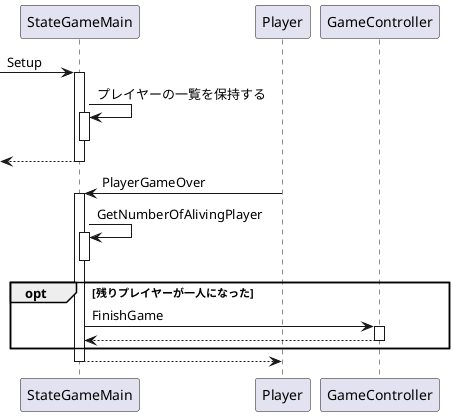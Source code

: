 @startuml


[-> StateGameMain : Setup
activate StateGameMain
    StateGameMain -> StateGameMain : プレイヤーの一覧を保持する
    activate StateGameMain
    deactivate StateGameMain
    [<-- StateGameMain
deactivate StateGameMain

Player -> StateGameMain : PlayerGameOver
activate StateGameMain
    StateGameMain -> StateGameMain : GetNumberOfAlivingPlayer
    activate StateGameMain
    deactivate StateGameMain
    opt 残りプレイヤーが一人になった
        StateGameMain -> GameController : FinishGame
        activate GameController
            StateGameMain <-- GameController
        deactivate GameController
    end
    Player <-- StateGameMain
deactivate StateGameMain

@enduml